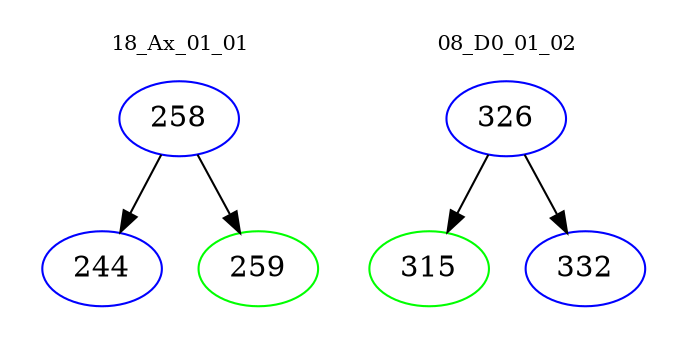 digraph{
subgraph cluster_0 {
color = white
label = "18_Ax_01_01";
fontsize=10;
T0_258 [label="258", color="blue"]
T0_258 -> T0_244 [color="black"]
T0_244 [label="244", color="blue"]
T0_258 -> T0_259 [color="black"]
T0_259 [label="259", color="green"]
}
subgraph cluster_1 {
color = white
label = "08_D0_01_02";
fontsize=10;
T1_326 [label="326", color="blue"]
T1_326 -> T1_315 [color="black"]
T1_315 [label="315", color="green"]
T1_326 -> T1_332 [color="black"]
T1_332 [label="332", color="blue"]
}
}
